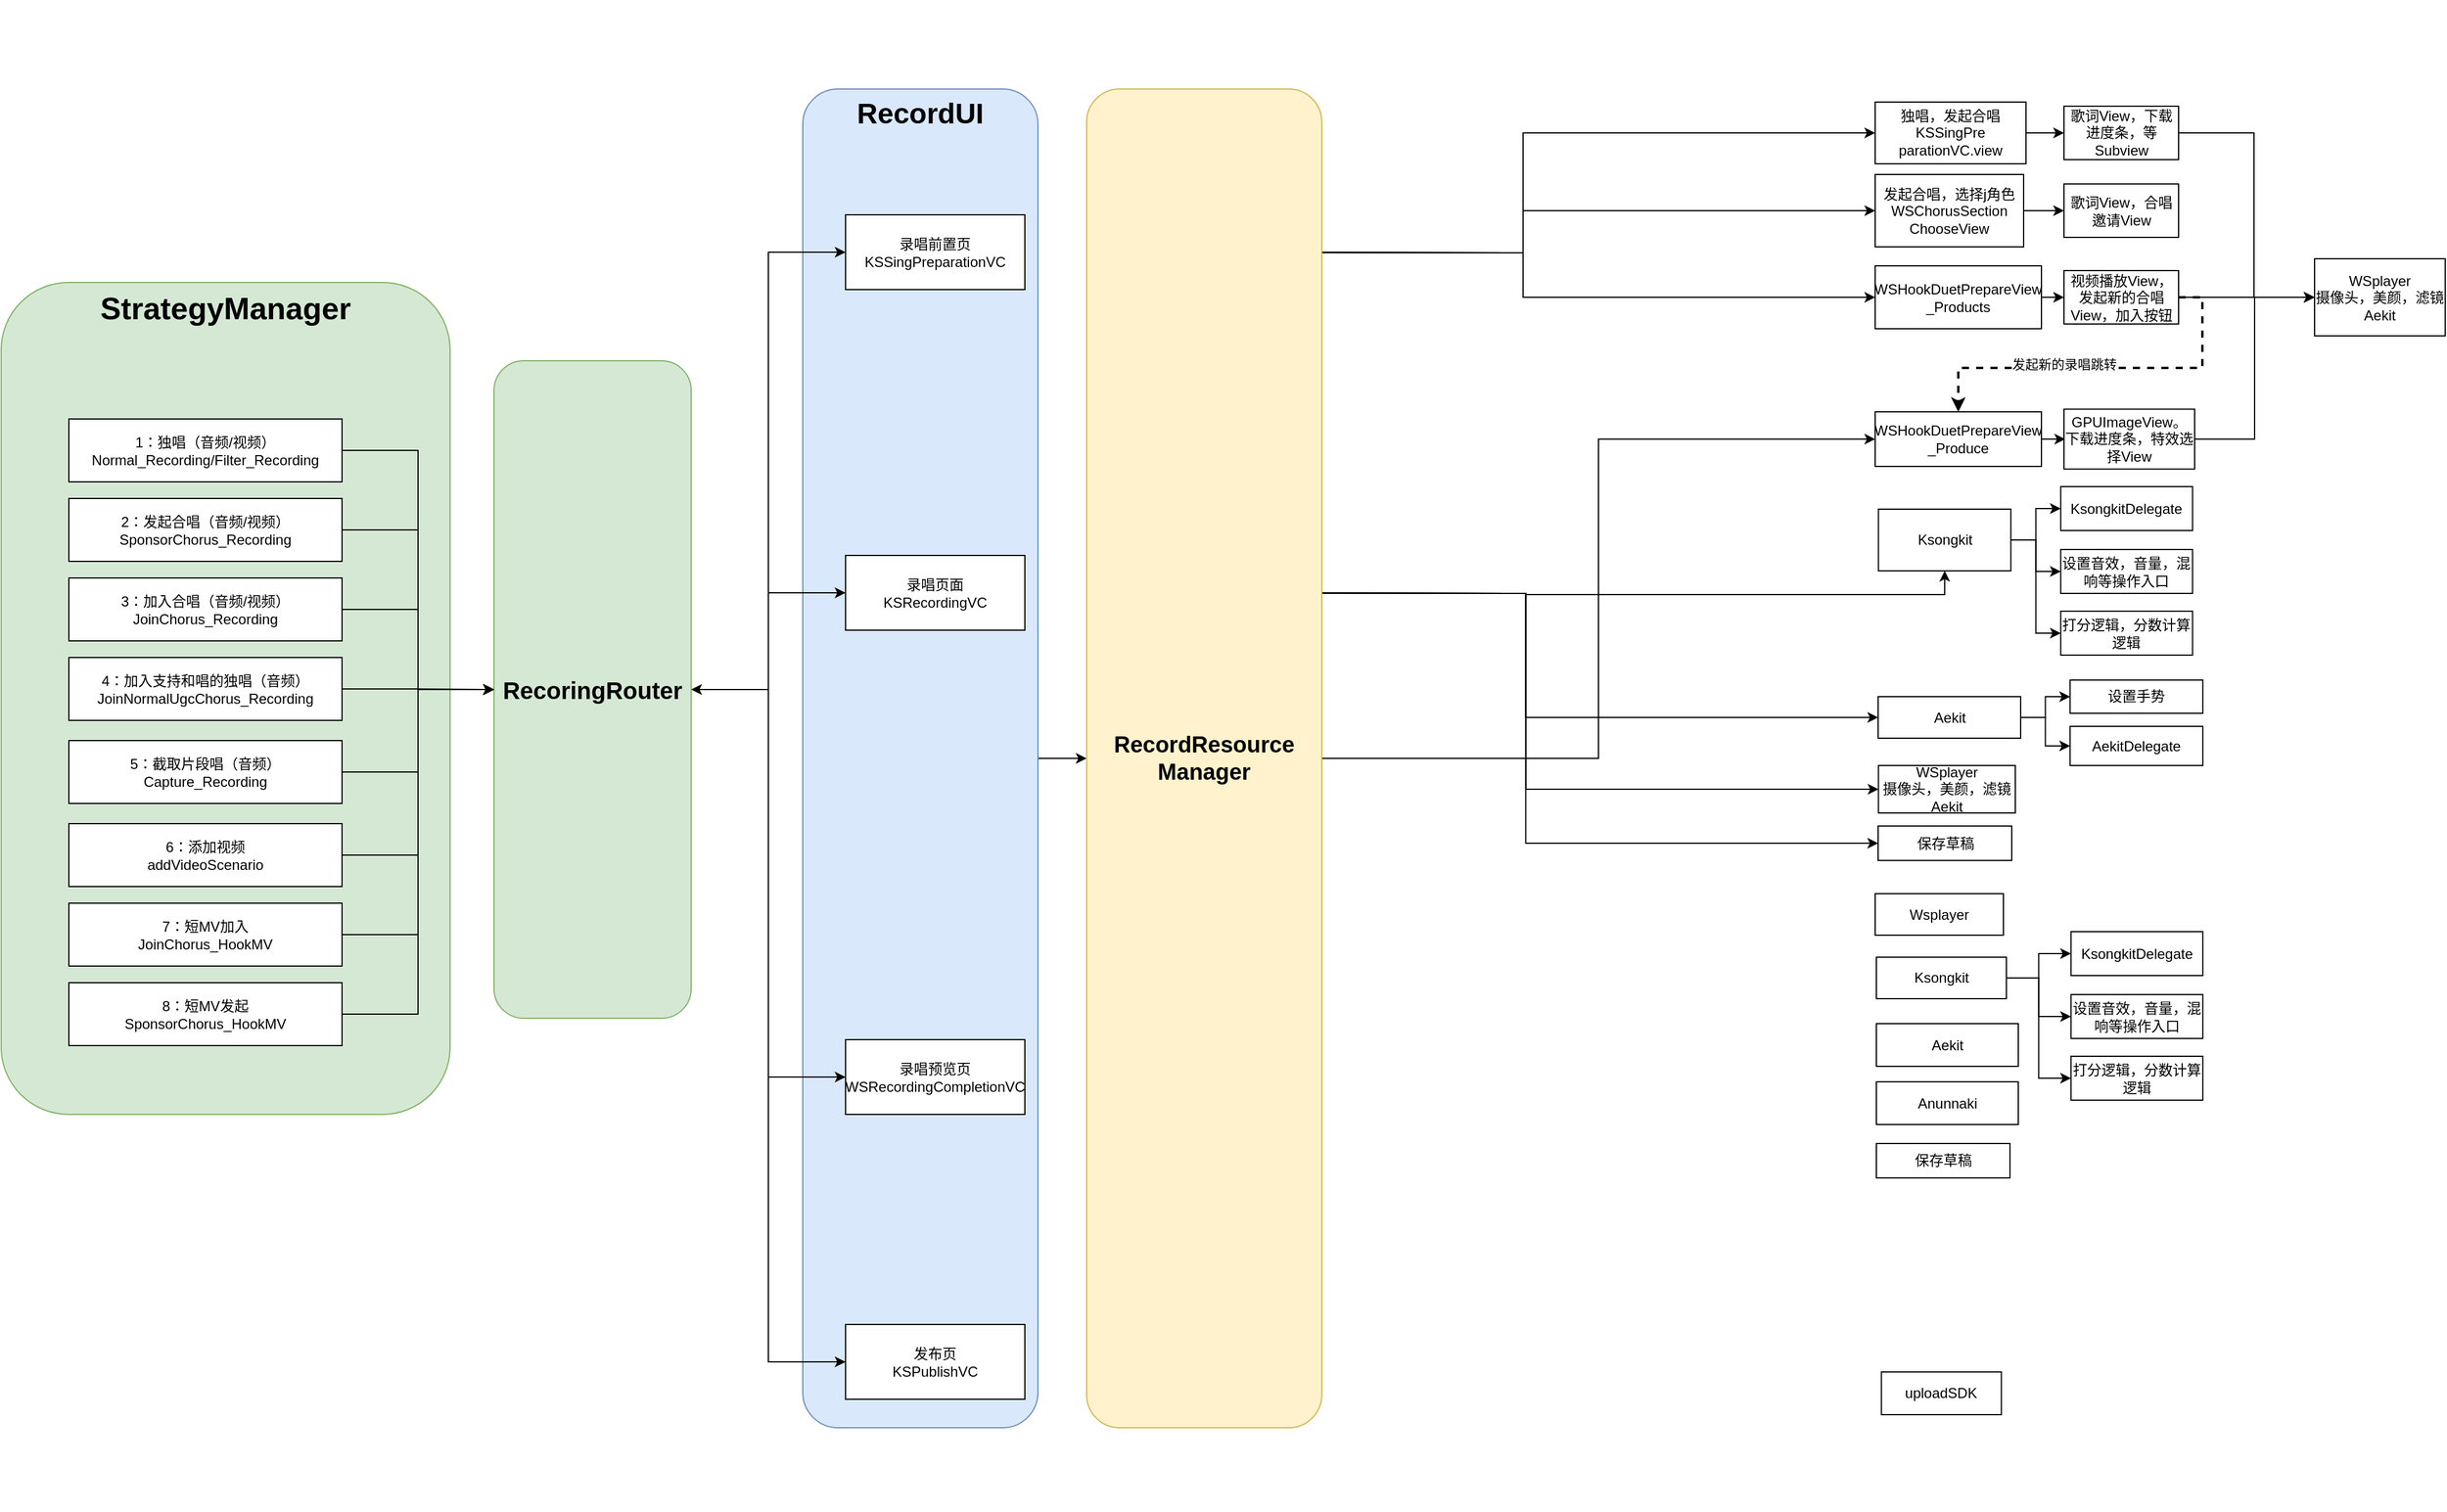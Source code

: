 <mxfile version="14.8.4" type="github">
  <diagram id="AZSGmnTD27FDiJ8ZZ5N1" name="Page-1">
    <mxGraphModel dx="2866" dy="1554" grid="0" gridSize="10" guides="1" tooltips="1" connect="1" arrows="1" fold="1" page="0" pageScale="1" pageWidth="827" pageHeight="1169" math="0" shadow="0">
      <root>
        <mxCell id="0" />
        <mxCell id="1" parent="0" />
        <mxCell id="tynLuWOkbW0R-v78KJ2Y-123" style="edgeStyle=orthogonalEdgeStyle;rounded=0;orthogonalLoop=1;jettySize=auto;html=1;exitX=1;exitY=0.5;exitDx=0;exitDy=0;entryX=0;entryY=0.5;entryDx=0;entryDy=0;fontSize=19;startArrow=none;startFill=0;" edge="1" parent="1" source="tynLuWOkbW0R-v78KJ2Y-118" target="tynLuWOkbW0R-v78KJ2Y-120">
          <mxGeometry relative="1" as="geometry" />
        </mxCell>
        <mxCell id="tynLuWOkbW0R-v78KJ2Y-118" value="RecordUI" style="rounded=1;whiteSpace=wrap;html=1;verticalAlign=top;fillColor=#dae8fc;strokeColor=#6c8ebf;fontStyle=1;fontSize=24;" vertex="1" parent="1">
          <mxGeometry x="-65" y="-136" width="198" height="1128" as="geometry" />
        </mxCell>
        <mxCell id="tynLuWOkbW0R-v78KJ2Y-110" value="&lt;b&gt;&lt;font style=&quot;font-size: 26px&quot;&gt;StrategyManager&lt;/font&gt;&lt;/b&gt;" style="rounded=1;whiteSpace=wrap;html=1;verticalAlign=top;fillColor=#d5e8d4;strokeColor=#82b366;" vertex="1" parent="1">
          <mxGeometry x="-740" y="27" width="378" height="701" as="geometry" />
        </mxCell>
        <mxCell id="tynLuWOkbW0R-v78KJ2Y-112" style="edgeStyle=orthogonalEdgeStyle;rounded=0;orthogonalLoop=1;jettySize=auto;html=1;exitX=1;exitY=0.5;exitDx=0;exitDy=0;entryX=0;entryY=0.5;entryDx=0;entryDy=0;" edge="1" parent="1" source="tynLuWOkbW0R-v78KJ2Y-7" target="tynLuWOkbW0R-v78KJ2Y-11">
          <mxGeometry relative="1" as="geometry" />
        </mxCell>
        <mxCell id="tynLuWOkbW0R-v78KJ2Y-113" style="edgeStyle=orthogonalEdgeStyle;rounded=0;orthogonalLoop=1;jettySize=auto;html=1;exitX=1;exitY=0.5;exitDx=0;exitDy=0;" edge="1" parent="1" source="tynLuWOkbW0R-v78KJ2Y-7" target="tynLuWOkbW0R-v78KJ2Y-15">
          <mxGeometry relative="1" as="geometry" />
        </mxCell>
        <mxCell id="tynLuWOkbW0R-v78KJ2Y-114" style="edgeStyle=orthogonalEdgeStyle;rounded=0;orthogonalLoop=1;jettySize=auto;html=1;exitX=1;exitY=0.5;exitDx=0;exitDy=0;entryX=0;entryY=0.5;entryDx=0;entryDy=0;" edge="1" parent="1" source="tynLuWOkbW0R-v78KJ2Y-7" target="tynLuWOkbW0R-v78KJ2Y-24">
          <mxGeometry relative="1" as="geometry" />
        </mxCell>
        <mxCell id="tynLuWOkbW0R-v78KJ2Y-115" style="edgeStyle=orthogonalEdgeStyle;rounded=0;orthogonalLoop=1;jettySize=auto;html=1;exitX=1;exitY=0.5;exitDx=0;exitDy=0;entryX=0;entryY=0.5;entryDx=0;entryDy=0;startArrow=classic;startFill=1;" edge="1" parent="1" source="tynLuWOkbW0R-v78KJ2Y-7" target="tynLuWOkbW0R-v78KJ2Y-30">
          <mxGeometry relative="1" as="geometry" />
        </mxCell>
        <mxCell id="tynLuWOkbW0R-v78KJ2Y-7" value="&lt;b&gt;&lt;font style=&quot;font-size: 20px&quot;&gt;RecoringRouter&lt;/font&gt;&lt;/b&gt;" style="rounded=1;whiteSpace=wrap;html=1;fillColor=#d5e8d4;strokeColor=#82b366;" vertex="1" parent="1">
          <mxGeometry x="-325" y="93" width="166" height="554" as="geometry" />
        </mxCell>
        <mxCell id="tynLuWOkbW0R-v78KJ2Y-11" value="&lt;div&gt;录唱前置页&lt;/div&gt;&lt;div&gt;KSSingPreparationVC&lt;/div&gt;" style="rounded=0;whiteSpace=wrap;html=1;" vertex="1" parent="1">
          <mxGeometry x="-29" y="-30" width="151" height="63" as="geometry" />
        </mxCell>
        <mxCell id="tynLuWOkbW0R-v78KJ2Y-15" value="录唱页面&#xa;KSRecordingVC" style="rounded=0;whiteSpace=wrap;html=1;" vertex="1" parent="1">
          <mxGeometry x="-29" y="257" width="151" height="63" as="geometry" />
        </mxCell>
        <mxCell id="tynLuWOkbW0R-v78KJ2Y-24" value="录唱预览页&#xa;WSRecordingCompletionVC" style="rounded=0;whiteSpace=wrap;html=1;" vertex="1" parent="1">
          <mxGeometry x="-29" y="665" width="151" height="63" as="geometry" />
        </mxCell>
        <mxCell id="tynLuWOkbW0R-v78KJ2Y-30" value="发布页&#xa;KSPublishVC" style="rounded=0;whiteSpace=wrap;html=1;" vertex="1" parent="1">
          <mxGeometry x="-29" y="905" width="151" height="63" as="geometry" />
        </mxCell>
        <mxCell id="tynLuWOkbW0R-v78KJ2Y-31" style="edgeStyle=orthogonalEdgeStyle;rounded=0;orthogonalLoop=1;jettySize=auto;html=1;exitX=1;exitY=0.5;exitDx=0;exitDy=0;entryX=0;entryY=0.5;entryDx=0;entryDy=0;" edge="1" parent="1" target="tynLuWOkbW0R-v78KJ2Y-37">
          <mxGeometry relative="1" as="geometry">
            <mxPoint x="244" y="1.5" as="sourcePoint" />
          </mxGeometry>
        </mxCell>
        <mxCell id="tynLuWOkbW0R-v78KJ2Y-32" style="edgeStyle=orthogonalEdgeStyle;rounded=0;orthogonalLoop=1;jettySize=auto;html=1;exitX=1;exitY=0.5;exitDx=0;exitDy=0;entryX=0;entryY=0.5;entryDx=0;entryDy=0;" edge="1" parent="1" target="tynLuWOkbW0R-v78KJ2Y-39">
          <mxGeometry relative="1" as="geometry">
            <mxPoint x="244" y="1.5" as="sourcePoint" />
          </mxGeometry>
        </mxCell>
        <mxCell id="tynLuWOkbW0R-v78KJ2Y-33" style="edgeStyle=orthogonalEdgeStyle;rounded=0;orthogonalLoop=1;jettySize=auto;html=1;exitX=1;exitY=0.5;exitDx=0;exitDy=0;entryX=0;entryY=0.5;entryDx=0;entryDy=0;" edge="1" parent="1" target="tynLuWOkbW0R-v78KJ2Y-41">
          <mxGeometry relative="1" as="geometry">
            <mxPoint x="244" y="1.5" as="sourcePoint" />
          </mxGeometry>
        </mxCell>
        <mxCell id="tynLuWOkbW0R-v78KJ2Y-34" style="edgeStyle=orthogonalEdgeStyle;rounded=0;orthogonalLoop=1;jettySize=auto;html=1;exitX=1;exitY=0.5;exitDx=0;exitDy=0;entryX=0;entryY=0.5;entryDx=0;entryDy=0;startArrow=none;" edge="1" parent="1" source="tynLuWOkbW0R-v78KJ2Y-120" target="tynLuWOkbW0R-v78KJ2Y-43">
          <mxGeometry relative="1" as="geometry">
            <mxPoint x="244" y="1.5" as="sourcePoint" />
          </mxGeometry>
        </mxCell>
        <mxCell id="tynLuWOkbW0R-v78KJ2Y-36" value="" style="edgeStyle=orthogonalEdgeStyle;rounded=0;orthogonalLoop=1;jettySize=auto;html=1;" edge="1" parent="1" source="tynLuWOkbW0R-v78KJ2Y-37" target="tynLuWOkbW0R-v78KJ2Y-70">
          <mxGeometry relative="1" as="geometry" />
        </mxCell>
        <mxCell id="tynLuWOkbW0R-v78KJ2Y-37" value="&lt;span&gt;独唱，发起合唱&lt;br&gt;KSSingPre&lt;br&gt;parationVC.view&lt;/span&gt;" style="whiteSpace=wrap;html=1;" vertex="1" parent="1">
          <mxGeometry x="838" y="-125" width="127" height="52" as="geometry" />
        </mxCell>
        <mxCell id="tynLuWOkbW0R-v78KJ2Y-38" value="" style="edgeStyle=orthogonalEdgeStyle;rounded=0;orthogonalLoop=1;jettySize=auto;html=1;" edge="1" parent="1" source="tynLuWOkbW0R-v78KJ2Y-39" target="tynLuWOkbW0R-v78KJ2Y-71">
          <mxGeometry relative="1" as="geometry" />
        </mxCell>
        <mxCell id="tynLuWOkbW0R-v78KJ2Y-39" value="发起合唱，选择j角色&lt;br&gt;WSChorusSection&lt;br&gt;ChooseView" style="whiteSpace=wrap;html=1;" vertex="1" parent="1">
          <mxGeometry x="838" y="-64" width="125" height="61" as="geometry" />
        </mxCell>
        <mxCell id="tynLuWOkbW0R-v78KJ2Y-40" style="edgeStyle=orthogonalEdgeStyle;rounded=0;orthogonalLoop=1;jettySize=auto;html=1;exitX=1;exitY=0.5;exitDx=0;exitDy=0;entryX=0;entryY=0.5;entryDx=0;entryDy=0;" edge="1" parent="1" source="tynLuWOkbW0R-v78KJ2Y-41" target="tynLuWOkbW0R-v78KJ2Y-75">
          <mxGeometry relative="1" as="geometry" />
        </mxCell>
        <mxCell id="tynLuWOkbW0R-v78KJ2Y-41" value="WSHookDuetPrepareView&lt;br&gt;_Products" style="rounded=0;whiteSpace=wrap;html=1;" vertex="1" parent="1">
          <mxGeometry x="838" y="13" width="140" height="53" as="geometry" />
        </mxCell>
        <mxCell id="tynLuWOkbW0R-v78KJ2Y-42" value="" style="edgeStyle=orthogonalEdgeStyle;rounded=0;orthogonalLoop=1;jettySize=auto;html=1;" edge="1" parent="1" source="tynLuWOkbW0R-v78KJ2Y-43" target="tynLuWOkbW0R-v78KJ2Y-77">
          <mxGeometry relative="1" as="geometry" />
        </mxCell>
        <mxCell id="tynLuWOkbW0R-v78KJ2Y-43" value="WSHookDuetPrepareView&lt;br&gt;_Produce" style="rounded=0;whiteSpace=wrap;html=1;" vertex="1" parent="1">
          <mxGeometry x="838" y="136" width="140" height="46" as="geometry" />
        </mxCell>
        <mxCell id="tynLuWOkbW0R-v78KJ2Y-44" style="edgeStyle=orthogonalEdgeStyle;rounded=0;orthogonalLoop=1;jettySize=auto;html=1;exitX=0.5;exitY=1;exitDx=0;exitDy=0;" edge="1" parent="1" source="tynLuWOkbW0R-v78KJ2Y-41" target="tynLuWOkbW0R-v78KJ2Y-41">
          <mxGeometry relative="1" as="geometry" />
        </mxCell>
        <mxCell id="tynLuWOkbW0R-v78KJ2Y-45" value="" style="edgeStyle=orthogonalEdgeStyle;rounded=0;orthogonalLoop=1;jettySize=auto;html=1;strokeWidth=1;" edge="1" parent="1" target="tynLuWOkbW0R-v78KJ2Y-82">
          <mxGeometry relative="1" as="geometry">
            <mxPoint x="246" y="288.5" as="sourcePoint" />
          </mxGeometry>
        </mxCell>
        <mxCell id="tynLuWOkbW0R-v78KJ2Y-46" style="edgeStyle=orthogonalEdgeStyle;rounded=0;orthogonalLoop=1;jettySize=auto;html=1;exitX=1;exitY=0.5;exitDx=0;exitDy=0;entryX=0;entryY=0.5;entryDx=0;entryDy=0;strokeWidth=1;" edge="1" parent="1" target="tynLuWOkbW0R-v78KJ2Y-85">
          <mxGeometry relative="1" as="geometry">
            <mxPoint x="246" y="288.5" as="sourcePoint" />
          </mxGeometry>
        </mxCell>
        <mxCell id="tynLuWOkbW0R-v78KJ2Y-47" style="edgeStyle=orthogonalEdgeStyle;rounded=0;orthogonalLoop=1;jettySize=auto;html=1;exitX=1;exitY=0.5;exitDx=0;exitDy=0;entryX=0;entryY=0.5;entryDx=0;entryDy=0;strokeWidth=1;" edge="1" parent="1" target="tynLuWOkbW0R-v78KJ2Y-101">
          <mxGeometry relative="1" as="geometry">
            <mxPoint x="246" y="288.5" as="sourcePoint" />
          </mxGeometry>
        </mxCell>
        <mxCell id="tynLuWOkbW0R-v78KJ2Y-48" style="edgeStyle=orthogonalEdgeStyle;rounded=0;orthogonalLoop=1;jettySize=auto;html=1;exitX=1;exitY=0.5;exitDx=0;exitDy=0;entryX=0;entryY=0.5;entryDx=0;entryDy=0;strokeWidth=1;" edge="1" parent="1" target="tynLuWOkbW0R-v78KJ2Y-102">
          <mxGeometry relative="1" as="geometry">
            <mxPoint x="246" y="288.5" as="sourcePoint" />
          </mxGeometry>
        </mxCell>
        <mxCell id="tynLuWOkbW0R-v78KJ2Y-50" style="edgeStyle=orthogonalEdgeStyle;rounded=0;orthogonalLoop=1;jettySize=auto;html=1;entryX=0;entryY=0.5;entryDx=0;entryDy=0;" edge="1" parent="1" source="tynLuWOkbW0R-v78KJ2Y-61" target="tynLuWOkbW0R-v78KJ2Y-7">
          <mxGeometry relative="1" as="geometry" />
        </mxCell>
        <mxCell id="tynLuWOkbW0R-v78KJ2Y-51" style="edgeStyle=orthogonalEdgeStyle;rounded=0;orthogonalLoop=1;jettySize=auto;html=1;exitX=1;exitY=0.5;exitDx=0;exitDy=0;entryX=0;entryY=0.5;entryDx=0;entryDy=0;" edge="1" parent="1" source="tynLuWOkbW0R-v78KJ2Y-62" target="tynLuWOkbW0R-v78KJ2Y-7">
          <mxGeometry relative="1" as="geometry" />
        </mxCell>
        <mxCell id="tynLuWOkbW0R-v78KJ2Y-52" style="edgeStyle=orthogonalEdgeStyle;rounded=0;orthogonalLoop=1;jettySize=auto;html=1;exitX=1;exitY=0.5;exitDx=0;exitDy=0;entryX=0;entryY=0.5;entryDx=0;entryDy=0;" edge="1" parent="1" source="tynLuWOkbW0R-v78KJ2Y-63" target="tynLuWOkbW0R-v78KJ2Y-7">
          <mxGeometry relative="1" as="geometry" />
        </mxCell>
        <mxCell id="tynLuWOkbW0R-v78KJ2Y-53" style="edgeStyle=orthogonalEdgeStyle;rounded=0;orthogonalLoop=1;jettySize=auto;html=1;exitX=1;exitY=0.5;exitDx=0;exitDy=0;entryX=0;entryY=0.5;entryDx=0;entryDy=0;" edge="1" parent="1" source="tynLuWOkbW0R-v78KJ2Y-64" target="tynLuWOkbW0R-v78KJ2Y-7">
          <mxGeometry relative="1" as="geometry" />
        </mxCell>
        <mxCell id="tynLuWOkbW0R-v78KJ2Y-54" style="edgeStyle=orthogonalEdgeStyle;rounded=0;orthogonalLoop=1;jettySize=auto;html=1;entryX=0;entryY=0.5;entryDx=0;entryDy=0;" edge="1" parent="1" source="tynLuWOkbW0R-v78KJ2Y-65" target="tynLuWOkbW0R-v78KJ2Y-7">
          <mxGeometry relative="1" as="geometry">
            <mxPoint x="291" y="250" as="targetPoint" />
          </mxGeometry>
        </mxCell>
        <mxCell id="tynLuWOkbW0R-v78KJ2Y-55" style="edgeStyle=orthogonalEdgeStyle;rounded=0;orthogonalLoop=1;jettySize=auto;html=1;exitX=1;exitY=0.5;exitDx=0;exitDy=0;entryX=0;entryY=0.5;entryDx=0;entryDy=0;" edge="1" parent="1" source="tynLuWOkbW0R-v78KJ2Y-66" target="tynLuWOkbW0R-v78KJ2Y-7">
          <mxGeometry relative="1" as="geometry" />
        </mxCell>
        <mxCell id="tynLuWOkbW0R-v78KJ2Y-56" style="edgeStyle=orthogonalEdgeStyle;rounded=0;orthogonalLoop=1;jettySize=auto;html=1;exitX=1;exitY=0.5;exitDx=0;exitDy=0;entryX=0;entryY=0.5;entryDx=0;entryDy=0;" edge="1" parent="1" source="tynLuWOkbW0R-v78KJ2Y-67" target="tynLuWOkbW0R-v78KJ2Y-7">
          <mxGeometry relative="1" as="geometry" />
        </mxCell>
        <mxCell id="tynLuWOkbW0R-v78KJ2Y-57" style="edgeStyle=orthogonalEdgeStyle;rounded=0;orthogonalLoop=1;jettySize=auto;html=1;exitX=1;exitY=0.5;exitDx=0;exitDy=0;entryX=0;entryY=0.5;entryDx=0;entryDy=0;" edge="1" parent="1" source="tynLuWOkbW0R-v78KJ2Y-68" target="tynLuWOkbW0R-v78KJ2Y-7">
          <mxGeometry relative="1" as="geometry" />
        </mxCell>
        <mxCell id="tynLuWOkbW0R-v78KJ2Y-58" value="" style="group" vertex="1" connectable="0" parent="1">
          <mxGeometry x="-683" y="86" width="230" height="584" as="geometry" />
        </mxCell>
        <mxCell id="tynLuWOkbW0R-v78KJ2Y-59" value="" style="group" vertex="1" connectable="0" parent="tynLuWOkbW0R-v78KJ2Y-58">
          <mxGeometry y="56" width="230" height="528" as="geometry" />
        </mxCell>
        <mxCell id="tynLuWOkbW0R-v78KJ2Y-60" value="" style="group" vertex="1" connectable="0" parent="tynLuWOkbW0R-v78KJ2Y-59">
          <mxGeometry width="230" height="528" as="geometry" />
        </mxCell>
        <mxCell id="tynLuWOkbW0R-v78KJ2Y-61" value="1：独唱（音频/视频）&#xa;Normal_Recording/Filter_Recording" style="rounded=0;whiteSpace=wrap;html=1;" vertex="1" parent="tynLuWOkbW0R-v78KJ2Y-60">
          <mxGeometry width="230" height="53" as="geometry" />
        </mxCell>
        <mxCell id="tynLuWOkbW0R-v78KJ2Y-62" value="&lt;div&gt;2：发起合唱（音频/视频）&lt;/div&gt;&lt;div&gt;SponsorChorus_Recording&lt;/div&gt;" style="rounded=0;whiteSpace=wrap;html=1;" vertex="1" parent="tynLuWOkbW0R-v78KJ2Y-60">
          <mxGeometry y="67" width="230" height="53" as="geometry" />
        </mxCell>
        <mxCell id="tynLuWOkbW0R-v78KJ2Y-63" value="&lt;div&gt;3：加入合唱（音频/视频）&lt;/div&gt;&lt;div&gt;JoinChorus_Recording&lt;/div&gt;" style="rounded=0;whiteSpace=wrap;html=1;" vertex="1" parent="tynLuWOkbW0R-v78KJ2Y-60">
          <mxGeometry y="134" width="230" height="53" as="geometry" />
        </mxCell>
        <mxCell id="tynLuWOkbW0R-v78KJ2Y-64" value="&lt;div&gt;4：加入支持和唱的独唱（音频）&lt;/div&gt;&lt;div&gt;JoinNormalUgcChorus_Recording&lt;/div&gt;" style="rounded=0;whiteSpace=wrap;html=1;" vertex="1" parent="tynLuWOkbW0R-v78KJ2Y-60">
          <mxGeometry y="201" width="230" height="53" as="geometry" />
        </mxCell>
        <mxCell id="tynLuWOkbW0R-v78KJ2Y-65" value="&lt;div&gt;5：截取片段唱（音频）&lt;/div&gt;&lt;div&gt;Capture_Recording&lt;/div&gt;" style="rounded=0;whiteSpace=wrap;html=1;" vertex="1" parent="tynLuWOkbW0R-v78KJ2Y-60">
          <mxGeometry y="271" width="230" height="53" as="geometry" />
        </mxCell>
        <mxCell id="tynLuWOkbW0R-v78KJ2Y-66" value="&lt;div&gt;6：添加视频&lt;/div&gt;&lt;div&gt;addVideoScenario&lt;/div&gt;" style="rounded=0;whiteSpace=wrap;html=1;" vertex="1" parent="tynLuWOkbW0R-v78KJ2Y-60">
          <mxGeometry y="341" width="230" height="53" as="geometry" />
        </mxCell>
        <mxCell id="tynLuWOkbW0R-v78KJ2Y-67" value="&lt;div&gt;7：短MV加入&lt;/div&gt;&lt;div&gt;JoinChorus_HookMV&lt;/div&gt;" style="rounded=0;whiteSpace=wrap;html=1;" vertex="1" parent="tynLuWOkbW0R-v78KJ2Y-60">
          <mxGeometry y="408" width="230" height="53" as="geometry" />
        </mxCell>
        <mxCell id="tynLuWOkbW0R-v78KJ2Y-68" value="&lt;div&gt;8：短MV发起&lt;/div&gt;&lt;div&gt;SponsorChorus_HookMV&lt;/div&gt;" style="rounded=0;whiteSpace=wrap;html=1;" vertex="1" parent="tynLuWOkbW0R-v78KJ2Y-60">
          <mxGeometry y="475" width="230" height="53" as="geometry" />
        </mxCell>
        <mxCell id="tynLuWOkbW0R-v78KJ2Y-69" style="edgeStyle=orthogonalEdgeStyle;rounded=0;orthogonalLoop=1;jettySize=auto;html=1;exitX=1;exitY=0.5;exitDx=0;exitDy=0;entryX=0;entryY=0.5;entryDx=0;entryDy=0;strokeWidth=1;" edge="1" parent="1" source="tynLuWOkbW0R-v78KJ2Y-70" target="tynLuWOkbW0R-v78KJ2Y-78">
          <mxGeometry relative="1" as="geometry">
            <Array as="points">
              <mxPoint x="1157" y="-99" />
              <mxPoint x="1157" y="39" />
            </Array>
          </mxGeometry>
        </mxCell>
        <mxCell id="tynLuWOkbW0R-v78KJ2Y-70" value="歌词View，下载进度条，等Subview" style="whiteSpace=wrap;html=1;" vertex="1" parent="1">
          <mxGeometry x="997" y="-121.5" width="96.5" height="45" as="geometry" />
        </mxCell>
        <mxCell id="tynLuWOkbW0R-v78KJ2Y-71" value="歌词View，合唱邀请View" style="whiteSpace=wrap;html=1;" vertex="1" parent="1">
          <mxGeometry x="997" y="-56" width="96.5" height="45" as="geometry" />
        </mxCell>
        <mxCell id="tynLuWOkbW0R-v78KJ2Y-72" style="edgeStyle=orthogonalEdgeStyle;rounded=0;orthogonalLoop=1;jettySize=auto;html=1;exitX=1;exitY=0.5;exitDx=0;exitDy=0;entryX=0.5;entryY=0;entryDx=0;entryDy=0;dashed=1;strokeWidth=2;" edge="1" parent="1" source="tynLuWOkbW0R-v78KJ2Y-75" target="tynLuWOkbW0R-v78KJ2Y-43">
          <mxGeometry relative="1" as="geometry" />
        </mxCell>
        <mxCell id="tynLuWOkbW0R-v78KJ2Y-73" value="发起新的录唱跳转" style="edgeLabel;html=1;align=center;verticalAlign=middle;resizable=0;points=[];" vertex="1" connectable="0" parent="tynLuWOkbW0R-v78KJ2Y-72">
          <mxGeometry x="-0.137" y="1" relative="1" as="geometry">
            <mxPoint x="-57" y="-4" as="offset" />
          </mxGeometry>
        </mxCell>
        <mxCell id="tynLuWOkbW0R-v78KJ2Y-74" style="edgeStyle=orthogonalEdgeStyle;rounded=0;orthogonalLoop=1;jettySize=auto;html=1;exitX=1;exitY=0.5;exitDx=0;exitDy=0;entryX=0;entryY=0.5;entryDx=0;entryDy=0;strokeWidth=1;" edge="1" parent="1" source="tynLuWOkbW0R-v78KJ2Y-75" target="tynLuWOkbW0R-v78KJ2Y-78">
          <mxGeometry relative="1" as="geometry" />
        </mxCell>
        <mxCell id="tynLuWOkbW0R-v78KJ2Y-75" value="视频播放View，发起新的合唱View，加入按钮" style="whiteSpace=wrap;html=1;" vertex="1" parent="1">
          <mxGeometry x="997" y="17" width="96.5" height="45" as="geometry" />
        </mxCell>
        <mxCell id="tynLuWOkbW0R-v78KJ2Y-76" style="edgeStyle=orthogonalEdgeStyle;rounded=0;orthogonalLoop=1;jettySize=auto;html=1;exitX=1;exitY=0.5;exitDx=0;exitDy=0;entryX=0;entryY=0.5;entryDx=0;entryDy=0;strokeWidth=1;" edge="1" parent="1" source="tynLuWOkbW0R-v78KJ2Y-77" target="tynLuWOkbW0R-v78KJ2Y-78">
          <mxGeometry relative="1" as="geometry" />
        </mxCell>
        <mxCell id="tynLuWOkbW0R-v78KJ2Y-77" value="GPUImageView。下载进度条，特效选择View" style="whiteSpace=wrap;html=1;rounded=0;" vertex="1" parent="1">
          <mxGeometry x="997" y="133.75" width="110" height="50.5" as="geometry" />
        </mxCell>
        <mxCell id="tynLuWOkbW0R-v78KJ2Y-78" value="WSplayer&lt;br&gt;摄像头，美颜，滤镜&lt;br&gt;Aekit" style="whiteSpace=wrap;html=1;" vertex="1" parent="1">
          <mxGeometry x="1208" y="7" width="110" height="65" as="geometry" />
        </mxCell>
        <mxCell id="tynLuWOkbW0R-v78KJ2Y-79" value="" style="edgeStyle=orthogonalEdgeStyle;rounded=0;orthogonalLoop=1;jettySize=auto;html=1;strokeWidth=1;" edge="1" parent="1" source="tynLuWOkbW0R-v78KJ2Y-82" target="tynLuWOkbW0R-v78KJ2Y-86">
          <mxGeometry relative="1" as="geometry" />
        </mxCell>
        <mxCell id="tynLuWOkbW0R-v78KJ2Y-80" style="edgeStyle=orthogonalEdgeStyle;rounded=0;orthogonalLoop=1;jettySize=auto;html=1;exitX=1;exitY=0.5;exitDx=0;exitDy=0;entryX=0;entryY=0.5;entryDx=0;entryDy=0;strokeWidth=1;" edge="1" parent="1" source="tynLuWOkbW0R-v78KJ2Y-82" target="tynLuWOkbW0R-v78KJ2Y-88">
          <mxGeometry relative="1" as="geometry" />
        </mxCell>
        <mxCell id="tynLuWOkbW0R-v78KJ2Y-81" style="edgeStyle=orthogonalEdgeStyle;rounded=0;orthogonalLoop=1;jettySize=auto;html=1;exitX=1;exitY=0.5;exitDx=0;exitDy=0;entryX=0;entryY=0.5;entryDx=0;entryDy=0;strokeWidth=1;" edge="1" parent="1" source="tynLuWOkbW0R-v78KJ2Y-82" target="tynLuWOkbW0R-v78KJ2Y-90">
          <mxGeometry relative="1" as="geometry" />
        </mxCell>
        <mxCell id="tynLuWOkbW0R-v78KJ2Y-82" value="Ksongkit" style="whiteSpace=wrap;html=1;" vertex="1" parent="1">
          <mxGeometry x="840.75" y="218" width="111.5" height="52" as="geometry" />
        </mxCell>
        <mxCell id="tynLuWOkbW0R-v78KJ2Y-83" value="" style="edgeStyle=orthogonalEdgeStyle;rounded=0;orthogonalLoop=1;jettySize=auto;html=1;strokeWidth=1;" edge="1" parent="1" source="tynLuWOkbW0R-v78KJ2Y-85" target="tynLuWOkbW0R-v78KJ2Y-87">
          <mxGeometry relative="1" as="geometry" />
        </mxCell>
        <mxCell id="tynLuWOkbW0R-v78KJ2Y-84" style="edgeStyle=orthogonalEdgeStyle;rounded=0;orthogonalLoop=1;jettySize=auto;html=1;exitX=1;exitY=0.5;exitDx=0;exitDy=0;entryX=0;entryY=0.5;entryDx=0;entryDy=0;strokeWidth=1;" edge="1" parent="1" source="tynLuWOkbW0R-v78KJ2Y-85" target="tynLuWOkbW0R-v78KJ2Y-89">
          <mxGeometry relative="1" as="geometry" />
        </mxCell>
        <mxCell id="tynLuWOkbW0R-v78KJ2Y-85" value="Aekit" style="whiteSpace=wrap;html=1;" vertex="1" parent="1">
          <mxGeometry x="840.5" y="376" width="120" height="35" as="geometry" />
        </mxCell>
        <mxCell id="tynLuWOkbW0R-v78KJ2Y-86" value="KsongkitDelegate" style="whiteSpace=wrap;html=1;" vertex="1" parent="1">
          <mxGeometry x="994.25" y="199" width="111" height="37" as="geometry" />
        </mxCell>
        <mxCell id="tynLuWOkbW0R-v78KJ2Y-87" value="AekitDelegate" style="whiteSpace=wrap;html=1;" vertex="1" parent="1">
          <mxGeometry x="1002.13" y="401" width="111.75" height="33" as="geometry" />
        </mxCell>
        <mxCell id="tynLuWOkbW0R-v78KJ2Y-88" value="设置音效，音量，混响等操作入口" style="whiteSpace=wrap;html=1;" vertex="1" parent="1">
          <mxGeometry x="994.25" y="252" width="111" height="37" as="geometry" />
        </mxCell>
        <mxCell id="tynLuWOkbW0R-v78KJ2Y-89" value="设置手势" style="whiteSpace=wrap;html=1;" vertex="1" parent="1">
          <mxGeometry x="1002.13" y="362" width="111.75" height="28" as="geometry" />
        </mxCell>
        <mxCell id="tynLuWOkbW0R-v78KJ2Y-90" value="打分逻辑，分数计算逻辑" style="whiteSpace=wrap;html=1;" vertex="1" parent="1">
          <mxGeometry x="994.25" y="304" width="111" height="37" as="geometry" />
        </mxCell>
        <mxCell id="tynLuWOkbW0R-v78KJ2Y-91" value="Aekit" style="whiteSpace=wrap;html=1;" vertex="1" parent="1">
          <mxGeometry x="839" y="651.5" width="119.5" height="36" as="geometry" />
        </mxCell>
        <mxCell id="tynLuWOkbW0R-v78KJ2Y-92" value="Anunnaki" style="whiteSpace=wrap;html=1;" vertex="1" parent="1">
          <mxGeometry x="839" y="700.5" width="119.5" height="36" as="geometry" />
        </mxCell>
        <mxCell id="tynLuWOkbW0R-v78KJ2Y-94" value="" style="edgeStyle=orthogonalEdgeStyle;rounded=0;orthogonalLoop=1;jettySize=auto;html=1;strokeWidth=1;" edge="1" parent="1" source="tynLuWOkbW0R-v78KJ2Y-97" target="tynLuWOkbW0R-v78KJ2Y-98">
          <mxGeometry relative="1" as="geometry" />
        </mxCell>
        <mxCell id="tynLuWOkbW0R-v78KJ2Y-95" style="edgeStyle=orthogonalEdgeStyle;rounded=0;orthogonalLoop=1;jettySize=auto;html=1;exitX=1;exitY=0.5;exitDx=0;exitDy=0;entryX=0;entryY=0.5;entryDx=0;entryDy=0;strokeWidth=1;" edge="1" parent="1" source="tynLuWOkbW0R-v78KJ2Y-97" target="tynLuWOkbW0R-v78KJ2Y-99">
          <mxGeometry relative="1" as="geometry" />
        </mxCell>
        <mxCell id="tynLuWOkbW0R-v78KJ2Y-96" style="edgeStyle=orthogonalEdgeStyle;rounded=0;orthogonalLoop=1;jettySize=auto;html=1;exitX=1;exitY=0.5;exitDx=0;exitDy=0;entryX=0;entryY=0.5;entryDx=0;entryDy=0;strokeWidth=1;" edge="1" parent="1" source="tynLuWOkbW0R-v78KJ2Y-97" target="tynLuWOkbW0R-v78KJ2Y-100">
          <mxGeometry relative="1" as="geometry" />
        </mxCell>
        <mxCell id="tynLuWOkbW0R-v78KJ2Y-97" value="Ksongkit" style="whiteSpace=wrap;html=1;" vertex="1" parent="1">
          <mxGeometry x="839" y="595.5" width="109.5" height="35" as="geometry" />
        </mxCell>
        <mxCell id="tynLuWOkbW0R-v78KJ2Y-98" value="KsongkitDelegate" style="whiteSpace=wrap;html=1;" vertex="1" parent="1">
          <mxGeometry x="1002.88" y="574" width="111" height="37" as="geometry" />
        </mxCell>
        <mxCell id="tynLuWOkbW0R-v78KJ2Y-99" value="设置音效，音量，混响等操作入口" style="whiteSpace=wrap;html=1;" vertex="1" parent="1">
          <mxGeometry x="1002.88" y="627" width="111" height="37" as="geometry" />
        </mxCell>
        <mxCell id="tynLuWOkbW0R-v78KJ2Y-100" value="打分逻辑，分数计算逻辑" style="whiteSpace=wrap;html=1;" vertex="1" parent="1">
          <mxGeometry x="1002.88" y="679" width="111" height="37" as="geometry" />
        </mxCell>
        <mxCell id="tynLuWOkbW0R-v78KJ2Y-101" value="WSplayer&lt;br&gt;摄像头，美颜，滤镜&lt;br&gt;Aekit" style="whiteSpace=wrap;html=1;" vertex="1" parent="1">
          <mxGeometry x="840.75" y="434" width="115.25" height="40" as="geometry" />
        </mxCell>
        <mxCell id="tynLuWOkbW0R-v78KJ2Y-102" value="保存草稿" style="whiteSpace=wrap;html=1;" vertex="1" parent="1">
          <mxGeometry x="840.5" y="485" width="112.5" height="29" as="geometry" />
        </mxCell>
        <mxCell id="tynLuWOkbW0R-v78KJ2Y-103" value="保存草稿" style="whiteSpace=wrap;html=1;" vertex="1" parent="1">
          <mxGeometry x="839" y="752.5" width="112.5" height="29" as="geometry" />
        </mxCell>
        <mxCell id="tynLuWOkbW0R-v78KJ2Y-104" value="uploadSDK" style="rounded=0;whiteSpace=wrap;html=1;" vertex="1" parent="1">
          <mxGeometry x="843.25" y="945" width="101" height="36" as="geometry" />
        </mxCell>
        <mxCell id="tynLuWOkbW0R-v78KJ2Y-105" value="Wsplayer" style="whiteSpace=wrap;html=1;" vertex="1" parent="1">
          <mxGeometry x="838" y="542" width="108" height="35" as="geometry" />
        </mxCell>
        <mxCell id="tynLuWOkbW0R-v78KJ2Y-106" value="&amp;nbsp;&amp;nbsp;" style="text;html=1;align=center;verticalAlign=middle;resizable=0;points=[];autosize=1;strokeColor=none;" vertex="1" parent="1">
          <mxGeometry x="972" y="988" width="17" height="18" as="geometry" />
        </mxCell>
        <mxCell id="tynLuWOkbW0R-v78KJ2Y-107" value="&amp;nbsp;&amp;nbsp;" style="text;html=1;align=center;verticalAlign=middle;resizable=0;points=[];autosize=1;strokeColor=none;" vertex="1" parent="1">
          <mxGeometry x="-572" y="1044" width="17" height="18" as="geometry" />
        </mxCell>
        <mxCell id="tynLuWOkbW0R-v78KJ2Y-108" value="&amp;nbsp;&amp;nbsp;" style="text;html=1;align=center;verticalAlign=middle;resizable=0;points=[];autosize=1;strokeColor=none;" vertex="1" parent="1">
          <mxGeometry x="972" y="-211" width="17" height="18" as="geometry" />
        </mxCell>
        <mxCell id="tynLuWOkbW0R-v78KJ2Y-109" value="&amp;nbsp;&amp;nbsp;" style="text;html=1;align=center;verticalAlign=middle;resizable=0;points=[];autosize=1;strokeColor=none;" vertex="1" parent="1">
          <mxGeometry x="-572" y="-211" width="17" height="18" as="geometry" />
        </mxCell>
        <mxCell id="tynLuWOkbW0R-v78KJ2Y-120" value="RecordResource&lt;br&gt;Manager" style="rounded=1;whiteSpace=wrap;html=1;verticalAlign=middle;arcSize=14;fillColor=#fff2cc;strokeColor=#d6b656;fontStyle=1;fontSize=19;" vertex="1" parent="1">
          <mxGeometry x="174" y="-136" width="198" height="1128" as="geometry" />
        </mxCell>
      </root>
    </mxGraphModel>
  </diagram>
</mxfile>
